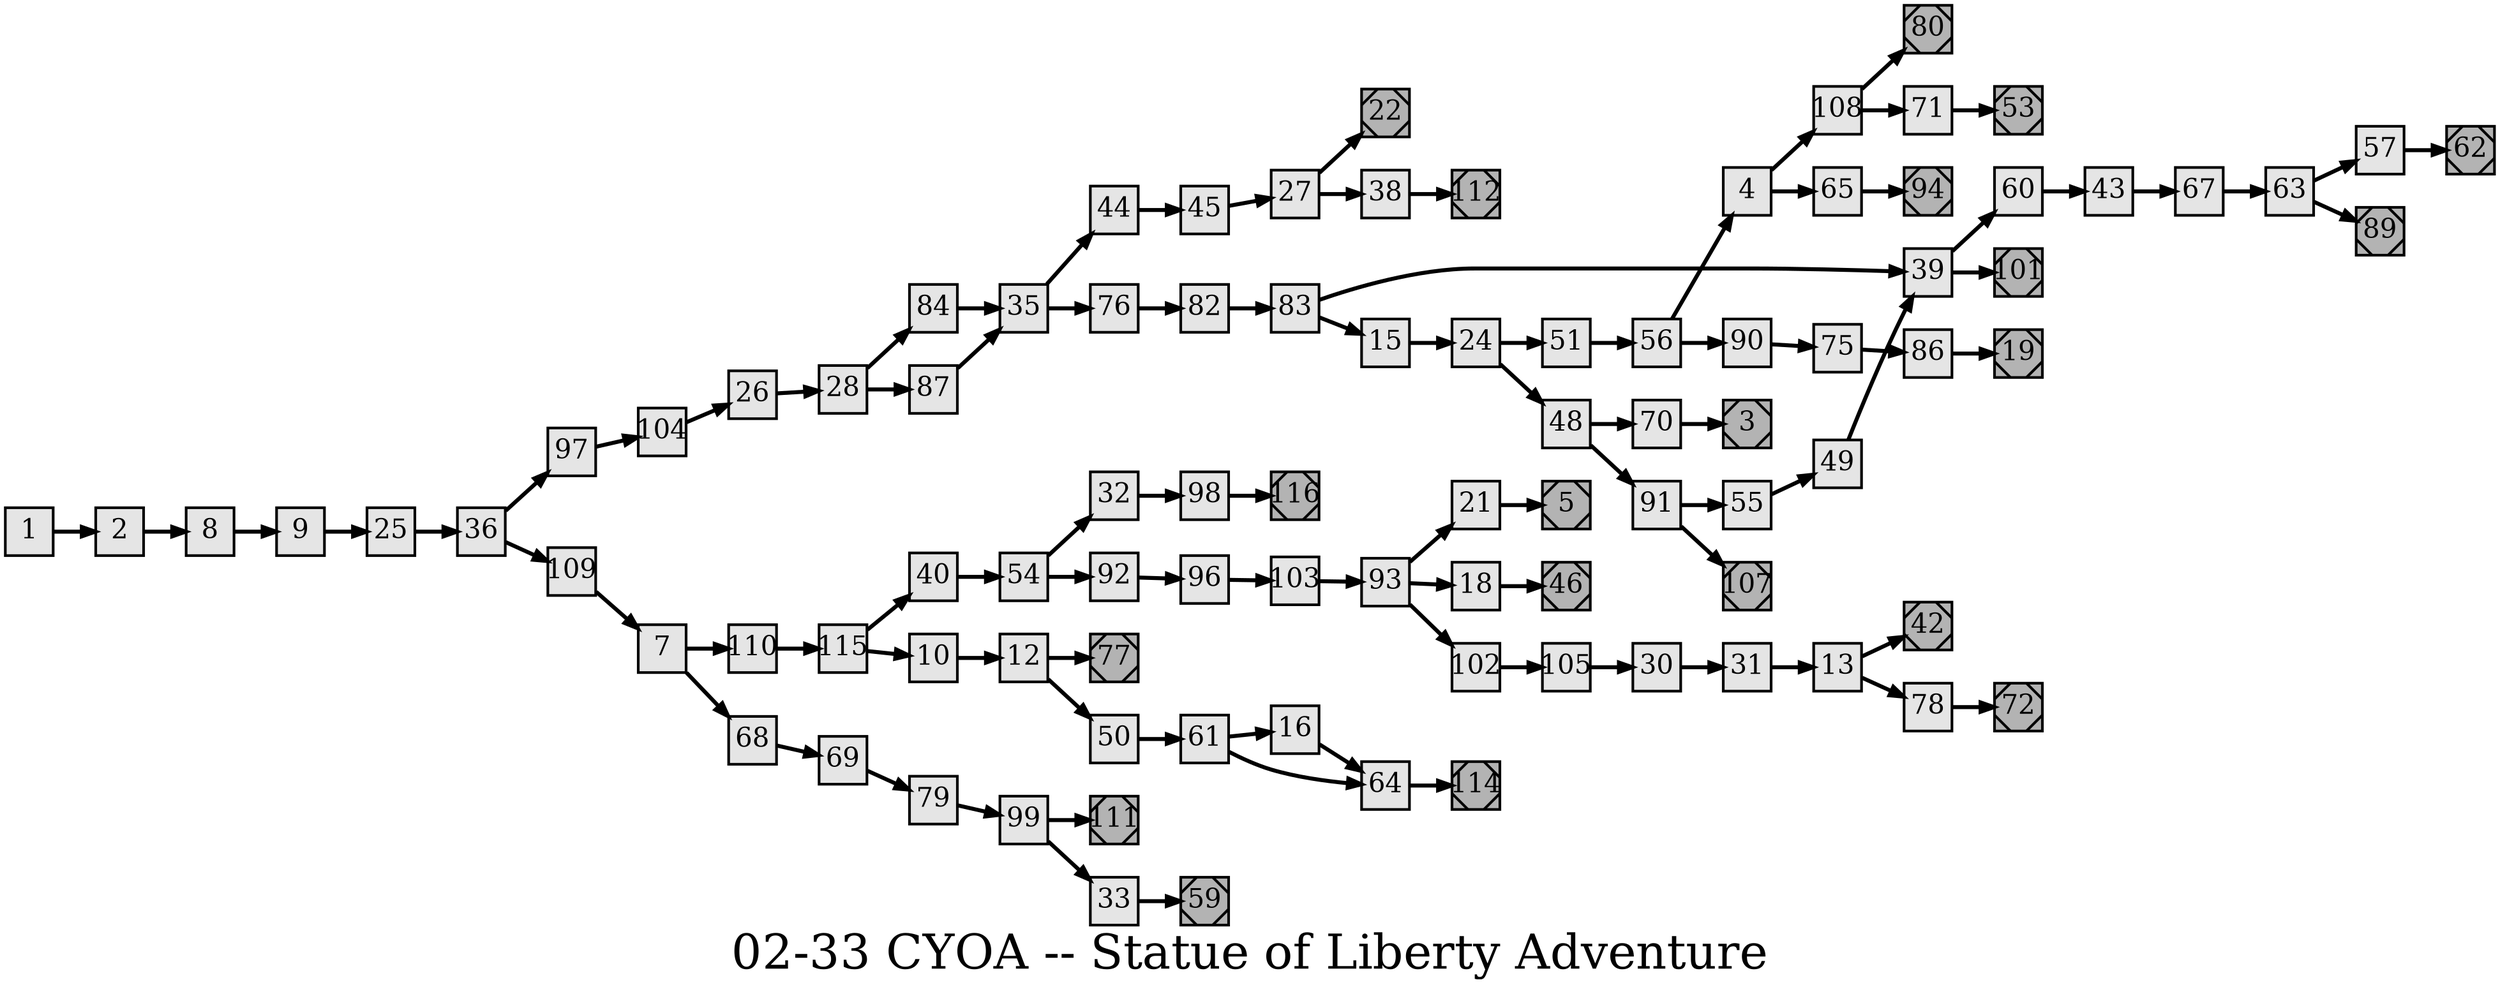 digraph g{
  graph [ label="02-33 CYOA -- Statue of Liberty Adventure" rankdir=LR, ordering=out, fontsize=36, nodesep="0.35", ranksep="0.45"];
  node  [shape=rect, penwidth=2, fontsize=20, style=filled, fillcolor=grey90, margin="0,0", labelfloat=true, regular=true, fixedsize=true];
  edge  [labelfloat=true, penwidth=3, fontsize=12];
  // ---;
  // group  : Katz;
  // id     : 02-33;
  // gbid   : 505;
  // series : CYOA;
  // title  : Statue of Liberty Adventure;
  // author : Ellen Kushner;
  // credit:;
  // - name : Cindy Lam;
  // role : encoder;
  // date : 2018-04-20;
  // render:;
  // - name   : small;
  // styles : gvStyles.txt;
  // engine : dot;
  // comment: >;
  
  // ---;
  
  // From | To | Label;
  
  1 -> 2;
  2 -> 8;
  3	[ xlabel="E", shape=Msquare, fontsize=20, fillcolor=grey70, xlabel="" ];
  4 -> 108;
  4 -> 65;
  5	[ xlabel="E", shape=Msquare, fontsize=20, fillcolor=grey70, xlabel="" ];
  7 -> 110;
  7 -> 68;
  8 -> 9;
  9 -> 25;
  10 -> 12;
  12 -> 77;
  12 -> 50;
  13 -> 42;
  13 -> 78;
  15 -> 24;
  16 -> 64;
  18 -> 46;
  19	[ xlabel="E", shape=Msquare, fontsize=20, fillcolor=grey70, xlabel="" ];
  21 -> 5;
  22	[ xlabel="E", shape=Msquare, fontsize=20, fillcolor=grey70, xlabel="" ];
  24 -> 51;
  24 -> 48;
  25 -> 36;
  26 -> 28;
  27 -> 22;
  27 -> 38;
  28 -> 84;
  28 -> 87;
  30 -> 31;
  31 -> 13;
  32 -> 98;
  33 -> 59;
  35 -> 44;
  35 -> 76;
  36 -> 97;
  36 -> 109;
  38 -> 112;
  39 -> 60;
  39 -> 101;
  40 -> 54;
  42	[ xlabel="E", shape=Msquare, fontsize=20, fillcolor=grey70, xlabel="" ];
  43 -> 67;
  44 -> 45;
  45 -> 27;
  46	[ xlabel="E", shape=Msquare, fontsize=20, fillcolor=grey70, xlabel="" ];
  48 -> 70;
  48 -> 91;
  49 -> 39;
  50 -> 61;
  51 -> 56;
  53	[ xlabel="E", shape=Msquare, fontsize=20, fillcolor=grey70, xlabel="" ];
  54 -> 32;
  54 -> 92;
  55 -> 49;
  56 -> 4;
  56 -> 90;
  57 -> 62;
  59	[ xlabel="E", shape=Msquare, fontsize=20, fillcolor=grey70, xlabel="" ];
  60 -> 43;
  61 -> 16;
  61 -> 64;
  62	[ xlabel="E", shape=Msquare, fontsize=20, fillcolor=grey70, xlabel="" ];
  63 -> 57;
  63 -> 89;
  64 -> 114;
  65 -> 94;
  67 -> 63;
  68 -> 69;
  69 -> 79;
  70 -> 3;
  71 -> 53;
  72	[ xlabel="E", shape=Msquare, fontsize=20, fillcolor=grey70, xlabel="" ];
  75 -> 86;
  76 -> 82;
  77	[ xlabel="E", shape=Msquare, fontsize=20, fillcolor=grey70, xlabel="" ];
  78 -> 72;
  79 -> 99;
  80	[ xlabel="E", shape=Msquare, fontsize=20, fillcolor=grey70, xlabel="" ];
  82 -> 83;
  83 -> 39;
  83 -> 15;
  84 -> 35;
  86 -> 19;
  87 -> 35;
  89	[ xlabel="E", shape=Msquare, fontsize=20, fillcolor=grey70, xlabel="" ];
  90 -> 75;
  91 -> 55;
  91 -> 107;
  92 -> 96;
  93 -> 21;
  93 -> 18;
  93 -> 102;
  94	[ xlabel="E", shape=Msquare, fontsize=20, fillcolor=grey70, xlabel="" ];
  96 -> 103;
  97 -> 104;
  98 -> 116;
  99 -> 111;
  99 -> 33;
  101	[ xlabel="E", shape=Msquare, fontsize=20, fillcolor=grey70, xlabel="" ];
  102 -> 105;
  103 -> 93;
  104 -> 26;
  105 -> 30;
  107	[ xlabel="E", shape=Msquare, fontsize=20, fillcolor=grey70, xlabel="" ];
  108 -> 80;
  108 -> 71;
  109 -> 7;
  110 -> 115;
  111	[ xlabel="E", shape=Msquare, fontsize=20, fillcolor=grey70, xlabel="" ];
  112	[ xlabel="E", shape=Msquare, fontsize=20, fillcolor=grey70, xlabel="" ];
  114	[ xlabel="E", shape=Msquare, fontsize=20, fillcolor=grey70, xlabel="" ];
  115 -> 40;
  115 -> 10;
  116	[ xlabel="E", shape=Msquare, fontsize=20, fillcolor=grey70, xlabel="" ];

  // Illustrations;
  
  7	[ xlabel="ILL", image="illustration-full.png", xlabel="" ];
  10	[ xlabel="ILL", image="illustration-full.png", xlabel="" ];
  15	[ xlabel="ILL", image="illustration-full.png", xlabel="" ];
  16	[ xlabel="ILL", image="illustration-full.png", xlabel="" ];
  21	[ xlabel="ILL", image="illustration-full.png", xlabel="" ];
  22	[ xlabel="ILL", image="illustration-full.png", xlabel="" ];
  28	[ xlabel="ILL", image="illustration-full.png", xlabel="" ];
  35	[ xlabel="ILL", image="illustration-full.png", xlabel="" ];
  36	[ xlabel="ILL", image="illustration-full.png", xlabel="" ];
  40	[ xlabel="ILL", image="illustration-full.png", xlabel="" ];
  46	[ xlabel="ILL", image="illustration-full.png", xlabel="" ];
  53	[ xlabel="ILL", image="illustration-full.png", xlabel="" ];
  59	[ xlabel="ILL", image="illustration-full.png", xlabel="" ];
  67	[ xlabel="ILL", image="illustration-full.png", xlabel="" ];
  72	[ xlabel="ILL", image="illustration-full.png", xlabel="" ];
  75	[ xlabel="ILL", image="illustration-full.png", xlabel="" ];
  80	[ xlabel="ILL", image="illustration-full.png", xlabel="" ];
  84	[ xlabel="ILL", image="illustration-full.png", xlabel="" ];
  89	[ xlabel="ILL", image="illustration-full.png", xlabel="" ];
  94	[ xlabel="ILL", image="illustration-full.png", xlabel="" ];
  101	[ xlabel="ILL", image="illustration-full.png", xlabel="" ];
  107	[ xlabel="ILL", image="illustration-full.png", xlabel="" ];
  112	[ xlabel="ILL", image="illustration-full.png", xlabel="" ];
}

